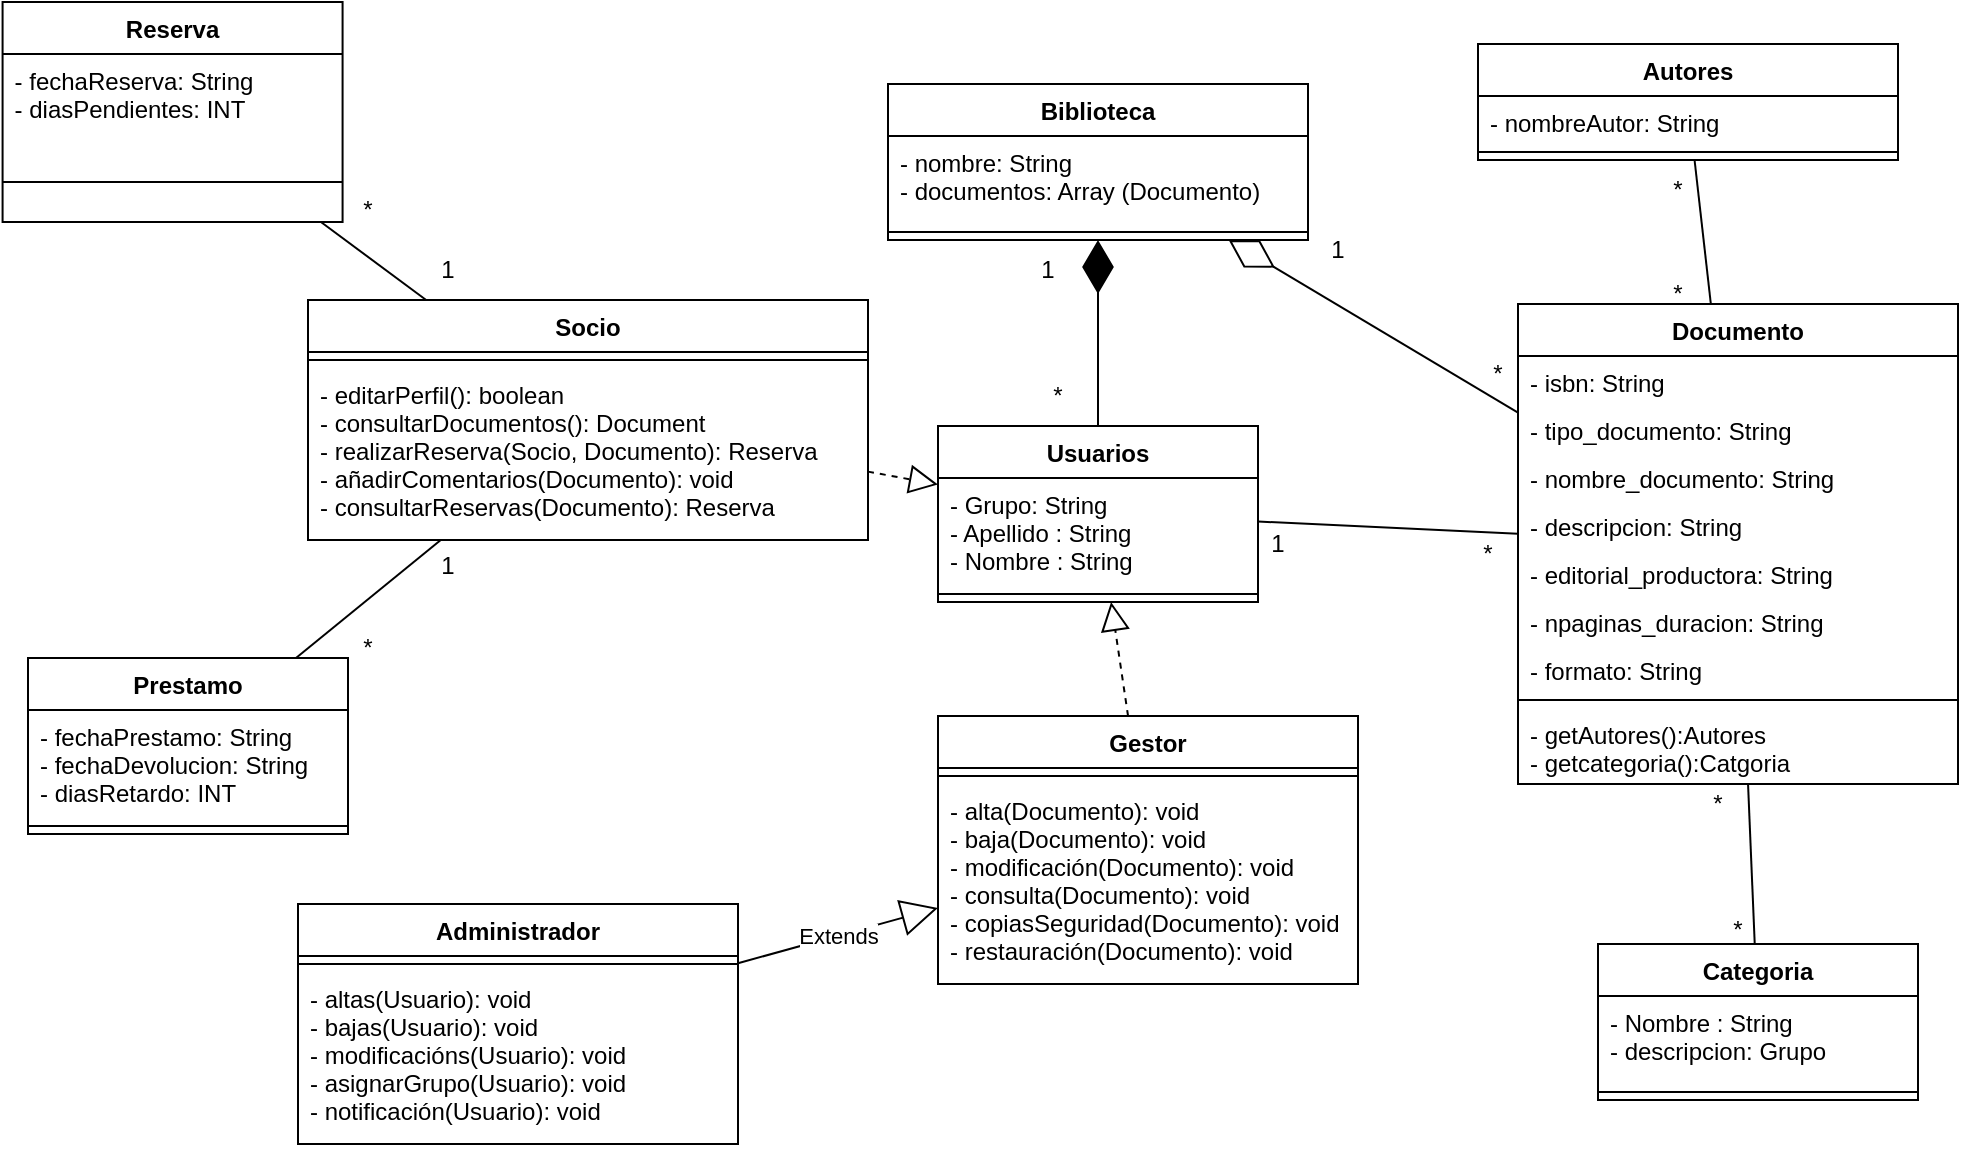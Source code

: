 <mxfile version="21.3.2" type="github">
  <diagram name="Page-1" id="c4acf3e9-155e-7222-9cf6-157b1a14988f">
    <mxGraphModel dx="1964" dy="1621" grid="1" gridSize="10" guides="1" tooltips="1" connect="1" arrows="1" fold="1" page="1" pageScale="1" pageWidth="850" pageHeight="1100" background="none" math="0" shadow="0">
      <root>
        <mxCell id="0" />
        <mxCell id="1" parent="0" />
        <mxCell id="rmwUIwEnUX4lAqP1rtbb-5" value="Usuarios" style="swimlane;fontStyle=1;align=center;verticalAlign=top;childLayout=stackLayout;horizontal=1;startSize=26;horizontalStack=0;resizeParent=1;resizeParentMax=0;resizeLast=0;collapsible=1;marginBottom=0;" parent="1" vertex="1">
          <mxGeometry x="400" y="11" width="160" height="88" as="geometry">
            <mxRectangle x="210" y="10" width="90" height="30" as="alternateBounds" />
          </mxGeometry>
        </mxCell>
        <mxCell id="rmwUIwEnUX4lAqP1rtbb-6" value="- Grupo: String&#xa;- Apellido : String&#xa;- Nombre : String&#xa;" style="text;strokeColor=none;fillColor=none;align=left;verticalAlign=top;spacingLeft=4;spacingRight=4;overflow=hidden;rotatable=0;points=[[0,0.5],[1,0.5]];portConstraint=eastwest;" parent="rmwUIwEnUX4lAqP1rtbb-5" vertex="1">
          <mxGeometry y="26" width="160" height="54" as="geometry" />
        </mxCell>
        <mxCell id="rmwUIwEnUX4lAqP1rtbb-7" value="" style="line;strokeWidth=1;fillColor=none;align=left;verticalAlign=middle;spacingTop=-1;spacingLeft=3;spacingRight=3;rotatable=0;labelPosition=right;points=[];portConstraint=eastwest;strokeColor=inherit;" parent="rmwUIwEnUX4lAqP1rtbb-5" vertex="1">
          <mxGeometry y="80" width="160" height="8" as="geometry" />
        </mxCell>
        <mxCell id="rmwUIwEnUX4lAqP1rtbb-9" value="Administrador" style="swimlane;fontStyle=1;align=center;verticalAlign=top;childLayout=stackLayout;horizontal=1;startSize=26;horizontalStack=0;resizeParent=1;resizeParentMax=0;resizeLast=0;collapsible=1;marginBottom=0;" parent="1" vertex="1">
          <mxGeometry x="80" y="250" width="220" height="120" as="geometry" />
        </mxCell>
        <mxCell id="rmwUIwEnUX4lAqP1rtbb-11" value="" style="line;strokeWidth=1;fillColor=none;align=left;verticalAlign=middle;spacingTop=-1;spacingLeft=3;spacingRight=3;rotatable=0;labelPosition=right;points=[];portConstraint=eastwest;strokeColor=inherit;" parent="rmwUIwEnUX4lAqP1rtbb-9" vertex="1">
          <mxGeometry y="26" width="220" height="8" as="geometry" />
        </mxCell>
        <mxCell id="rmwUIwEnUX4lAqP1rtbb-12" value="- altas(Usuario): void&#xa;- bajas(Usuario): void&#xa;- modificacións(Usuario): void&#xa;- asignarGrupo(Usuario): void&#xa;- notificación(Usuario): void&#xa;" style="text;strokeColor=none;fillColor=none;align=left;verticalAlign=top;spacingLeft=4;spacingRight=4;overflow=hidden;rotatable=0;points=[[0,0.5],[1,0.5]];portConstraint=eastwest;" parent="rmwUIwEnUX4lAqP1rtbb-9" vertex="1">
          <mxGeometry y="34" width="220" height="86" as="geometry" />
        </mxCell>
        <mxCell id="rmwUIwEnUX4lAqP1rtbb-13" value="Gestor" style="swimlane;fontStyle=1;align=center;verticalAlign=top;childLayout=stackLayout;horizontal=1;startSize=26;horizontalStack=0;resizeParent=1;resizeParentMax=0;resizeLast=0;collapsible=1;marginBottom=0;" parent="1" vertex="1">
          <mxGeometry x="400" y="156" width="210" height="134" as="geometry" />
        </mxCell>
        <mxCell id="rmwUIwEnUX4lAqP1rtbb-15" value="" style="line;strokeWidth=1;fillColor=none;align=left;verticalAlign=middle;spacingTop=-1;spacingLeft=3;spacingRight=3;rotatable=0;labelPosition=right;points=[];portConstraint=eastwest;strokeColor=inherit;" parent="rmwUIwEnUX4lAqP1rtbb-13" vertex="1">
          <mxGeometry y="26" width="210" height="8" as="geometry" />
        </mxCell>
        <mxCell id="rmwUIwEnUX4lAqP1rtbb-16" value="- alta(Documento): void&#xa;- baja(Documento): void&#xa;- modificación(Documento): void&#xa;- consulta(Documento): void&#xa;- copiasSeguridad(Documento): void&#xa;- restauración(Documento): void&#xa;&#xa;" style="text;strokeColor=none;fillColor=none;align=left;verticalAlign=top;spacingLeft=4;spacingRight=4;overflow=hidden;rotatable=0;points=[[0,0.5],[1,0.5]];portConstraint=eastwest;" parent="rmwUIwEnUX4lAqP1rtbb-13" vertex="1">
          <mxGeometry y="34" width="210" height="100" as="geometry" />
        </mxCell>
        <mxCell id="rmwUIwEnUX4lAqP1rtbb-17" value="Socio" style="swimlane;fontStyle=1;align=center;verticalAlign=top;childLayout=stackLayout;horizontal=1;startSize=26;horizontalStack=0;resizeParent=1;resizeParentMax=0;resizeLast=0;collapsible=1;marginBottom=0;" parent="1" vertex="1">
          <mxGeometry x="85" y="-52" width="280" height="120" as="geometry" />
        </mxCell>
        <mxCell id="rmwUIwEnUX4lAqP1rtbb-19" value="" style="line;strokeWidth=1;fillColor=none;align=left;verticalAlign=middle;spacingTop=-1;spacingLeft=3;spacingRight=3;rotatable=0;labelPosition=right;points=[];portConstraint=eastwest;strokeColor=inherit;" parent="rmwUIwEnUX4lAqP1rtbb-17" vertex="1">
          <mxGeometry y="26" width="280" height="8" as="geometry" />
        </mxCell>
        <mxCell id="rmwUIwEnUX4lAqP1rtbb-20" value="- editarPerfil(): boolean&#xa;- consultarDocumentos(): Document&#xa;- realizarReserva(Socio, Documento): Reserva&#xa;- añadirComentarios(Documento): void&#xa;- consultarReservas(Documento): Reserva&#xa;&#xa;" style="text;strokeColor=none;fillColor=none;align=left;verticalAlign=top;spacingLeft=4;spacingRight=4;overflow=hidden;rotatable=0;points=[[0,0.5],[1,0.5]];portConstraint=eastwest;" parent="rmwUIwEnUX4lAqP1rtbb-17" vertex="1">
          <mxGeometry y="34" width="280" height="86" as="geometry" />
        </mxCell>
        <mxCell id="rmwUIwEnUX4lAqP1rtbb-21" value="Documento" style="swimlane;fontStyle=1;align=center;verticalAlign=top;childLayout=stackLayout;horizontal=1;startSize=26;horizontalStack=0;resizeParent=1;resizeParentMax=0;resizeLast=0;collapsible=1;marginBottom=0;" parent="1" vertex="1">
          <mxGeometry x="690" y="-50" width="220" height="240" as="geometry">
            <mxRectangle x="735" y="-50" width="110" height="30" as="alternateBounds" />
          </mxGeometry>
        </mxCell>
        <mxCell id="rmwUIwEnUX4lAqP1rtbb-22" value="- isbn: String" style="text;strokeColor=none;fillColor=none;align=left;verticalAlign=top;spacingLeft=4;spacingRight=4;overflow=hidden;rotatable=0;points=[[0,0.5],[1,0.5]];portConstraint=eastwest;" parent="rmwUIwEnUX4lAqP1rtbb-21" vertex="1">
          <mxGeometry y="26" width="220" height="24" as="geometry" />
        </mxCell>
        <mxCell id="QH2LY_XDc_maejHYzju6-23" value="- tipo_documento: String" style="text;strokeColor=none;fillColor=none;align=left;verticalAlign=top;spacingLeft=4;spacingRight=4;overflow=hidden;rotatable=0;points=[[0,0.5],[1,0.5]];portConstraint=eastwest;" parent="rmwUIwEnUX4lAqP1rtbb-21" vertex="1">
          <mxGeometry y="50" width="220" height="24" as="geometry" />
        </mxCell>
        <mxCell id="QH2LY_XDc_maejHYzju6-24" value="- nombre_documento: String" style="text;strokeColor=none;fillColor=none;align=left;verticalAlign=top;spacingLeft=4;spacingRight=4;overflow=hidden;rotatable=0;points=[[0,0.5],[1,0.5]];portConstraint=eastwest;" parent="rmwUIwEnUX4lAqP1rtbb-21" vertex="1">
          <mxGeometry y="74" width="220" height="24" as="geometry" />
        </mxCell>
        <mxCell id="QH2LY_XDc_maejHYzju6-25" value="- descripcion: String" style="text;strokeColor=none;fillColor=none;align=left;verticalAlign=top;spacingLeft=4;spacingRight=4;overflow=hidden;rotatable=0;points=[[0,0.5],[1,0.5]];portConstraint=eastwest;" parent="rmwUIwEnUX4lAqP1rtbb-21" vertex="1">
          <mxGeometry y="98" width="220" height="24" as="geometry" />
        </mxCell>
        <mxCell id="QH2LY_XDc_maejHYzju6-27" value="- editorial_productora: String" style="text;strokeColor=none;fillColor=none;align=left;verticalAlign=top;spacingLeft=4;spacingRight=4;overflow=hidden;rotatable=0;points=[[0,0.5],[1,0.5]];portConstraint=eastwest;" parent="rmwUIwEnUX4lAqP1rtbb-21" vertex="1">
          <mxGeometry y="122" width="220" height="24" as="geometry" />
        </mxCell>
        <mxCell id="QH2LY_XDc_maejHYzju6-28" value="- npaginas_duracion: String" style="text;strokeColor=none;fillColor=none;align=left;verticalAlign=top;spacingLeft=4;spacingRight=4;overflow=hidden;rotatable=0;points=[[0,0.5],[1,0.5]];portConstraint=eastwest;" parent="rmwUIwEnUX4lAqP1rtbb-21" vertex="1">
          <mxGeometry y="146" width="220" height="24" as="geometry" />
        </mxCell>
        <mxCell id="QH2LY_XDc_maejHYzju6-29" value="- formato: String" style="text;strokeColor=none;fillColor=none;align=left;verticalAlign=top;spacingLeft=4;spacingRight=4;overflow=hidden;rotatable=0;points=[[0,0.5],[1,0.5]];portConstraint=eastwest;" parent="rmwUIwEnUX4lAqP1rtbb-21" vertex="1">
          <mxGeometry y="170" width="220" height="24" as="geometry" />
        </mxCell>
        <mxCell id="rmwUIwEnUX4lAqP1rtbb-23" value="" style="line;strokeWidth=1;fillColor=none;align=left;verticalAlign=middle;spacingTop=-1;spacingLeft=3;spacingRight=3;rotatable=0;labelPosition=right;points=[];portConstraint=eastwest;strokeColor=inherit;" parent="rmwUIwEnUX4lAqP1rtbb-21" vertex="1">
          <mxGeometry y="194" width="220" height="8" as="geometry" />
        </mxCell>
        <mxCell id="rmwUIwEnUX4lAqP1rtbb-24" value="- getAutores():Autores&#xa;- getcategoria():Catgoria&#xa;" style="text;strokeColor=none;fillColor=none;align=left;verticalAlign=top;spacingLeft=4;spacingRight=4;overflow=hidden;rotatable=0;points=[[0,0.5],[1,0.5]];portConstraint=eastwest;" parent="rmwUIwEnUX4lAqP1rtbb-21" vertex="1">
          <mxGeometry y="202" width="220" height="38" as="geometry" />
        </mxCell>
        <mxCell id="rmwUIwEnUX4lAqP1rtbb-25" value="Biblioteca" style="swimlane;fontStyle=1;align=center;verticalAlign=top;childLayout=stackLayout;horizontal=1;startSize=26;horizontalStack=0;resizeParent=1;resizeParentMax=0;resizeLast=0;collapsible=1;marginBottom=0;" parent="1" vertex="1">
          <mxGeometry x="375" y="-160" width="210" height="78" as="geometry">
            <mxRectangle x="20" y="10" width="100" height="30" as="alternateBounds" />
          </mxGeometry>
        </mxCell>
        <mxCell id="rmwUIwEnUX4lAqP1rtbb-26" value="- nombre: String&#xa;- documentos: Array (Documento)" style="text;strokeColor=none;fillColor=none;align=left;verticalAlign=top;spacingLeft=4;spacingRight=4;overflow=hidden;rotatable=0;points=[[0,0.5],[1,0.5]];portConstraint=eastwest;" parent="rmwUIwEnUX4lAqP1rtbb-25" vertex="1">
          <mxGeometry y="26" width="210" height="44" as="geometry" />
        </mxCell>
        <mxCell id="rmwUIwEnUX4lAqP1rtbb-27" value="" style="line;strokeWidth=1;fillColor=none;align=left;verticalAlign=middle;spacingTop=-1;spacingLeft=3;spacingRight=3;rotatable=0;labelPosition=right;points=[];portConstraint=eastwest;strokeColor=inherit;" parent="rmwUIwEnUX4lAqP1rtbb-25" vertex="1">
          <mxGeometry y="70" width="210" height="8" as="geometry" />
        </mxCell>
        <mxCell id="rmwUIwEnUX4lAqP1rtbb-34" value="Reserva" style="swimlane;fontStyle=1;align=center;verticalAlign=top;childLayout=stackLayout;horizontal=1;startSize=26;horizontalStack=0;resizeParent=1;resizeParentMax=0;resizeLast=0;collapsible=1;marginBottom=0;" parent="1" vertex="1">
          <mxGeometry x="-67.71" y="-201" width="170" height="110" as="geometry" />
        </mxCell>
        <mxCell id="rmwUIwEnUX4lAqP1rtbb-35" value="- fechaReserva: String&#xa;- diasPendientes: INT&#xa;" style="text;strokeColor=none;fillColor=none;align=left;verticalAlign=top;spacingLeft=4;spacingRight=4;overflow=hidden;rotatable=0;points=[[0,0.5],[1,0.5]];portConstraint=eastwest;" parent="rmwUIwEnUX4lAqP1rtbb-34" vertex="1">
          <mxGeometry y="26" width="170" height="44" as="geometry" />
        </mxCell>
        <mxCell id="rmwUIwEnUX4lAqP1rtbb-36" value="" style="line;strokeWidth=1;fillColor=none;align=left;verticalAlign=middle;spacingTop=-1;spacingLeft=3;spacingRight=3;rotatable=0;labelPosition=right;points=[];portConstraint=eastwest;strokeColor=inherit;" parent="rmwUIwEnUX4lAqP1rtbb-34" vertex="1">
          <mxGeometry y="70" width="170" height="40" as="geometry" />
        </mxCell>
        <mxCell id="rmwUIwEnUX4lAqP1rtbb-41" value="" style="endArrow=diamondThin;endFill=1;endSize=24;html=1;rounded=0;" parent="1" source="rmwUIwEnUX4lAqP1rtbb-5" target="rmwUIwEnUX4lAqP1rtbb-25" edge="1">
          <mxGeometry width="160" relative="1" as="geometry">
            <mxPoint x="320" y="100" as="sourcePoint" />
            <mxPoint x="230" y="100" as="targetPoint" />
          </mxGeometry>
        </mxCell>
        <mxCell id="rmwUIwEnUX4lAqP1rtbb-42" value="1" style="text;html=1;strokeColor=none;fillColor=none;align=center;verticalAlign=middle;whiteSpace=wrap;rounded=0;" parent="1" vertex="1">
          <mxGeometry x="425" y="-82" width="60" height="30" as="geometry" />
        </mxCell>
        <mxCell id="rmwUIwEnUX4lAqP1rtbb-43" value="*" style="text;html=1;strokeColor=none;fillColor=none;align=center;verticalAlign=middle;whiteSpace=wrap;rounded=0;" parent="1" vertex="1">
          <mxGeometry x="430" y="-19" width="60" height="30" as="geometry" />
        </mxCell>
        <mxCell id="rmwUIwEnUX4lAqP1rtbb-51" value="1" style="text;html=1;strokeColor=none;fillColor=none;align=center;verticalAlign=middle;whiteSpace=wrap;rounded=0;" parent="1" vertex="1">
          <mxGeometry x="570" y="-92" width="60" height="30" as="geometry" />
        </mxCell>
        <mxCell id="rmwUIwEnUX4lAqP1rtbb-59" value="*" style="text;html=1;strokeColor=none;fillColor=none;align=center;verticalAlign=middle;whiteSpace=wrap;rounded=0;" parent="1" vertex="1">
          <mxGeometry x="660" y="-30" width="40" height="30" as="geometry" />
        </mxCell>
        <mxCell id="rmwUIwEnUX4lAqP1rtbb-60" value="" style="endArrow=block;dashed=1;endFill=0;endSize=12;html=1;rounded=0;" parent="1" source="rmwUIwEnUX4lAqP1rtbb-17" target="rmwUIwEnUX4lAqP1rtbb-5" edge="1">
          <mxGeometry width="160" relative="1" as="geometry">
            <mxPoint x="150" y="306" as="sourcePoint" />
            <mxPoint x="330" y="51.138" as="targetPoint" />
          </mxGeometry>
        </mxCell>
        <mxCell id="QH2LY_XDc_maejHYzju6-2" value="Autores" style="swimlane;fontStyle=1;align=center;verticalAlign=top;childLayout=stackLayout;horizontal=1;startSize=26;horizontalStack=0;resizeParent=1;resizeParentMax=0;resizeLast=0;collapsible=1;marginBottom=0;" parent="1" vertex="1">
          <mxGeometry x="670" y="-180" width="210" height="58" as="geometry" />
        </mxCell>
        <mxCell id="QH2LY_XDc_maejHYzju6-3" value="- nombreAutor: String&#xa;&#xa;" style="text;strokeColor=none;fillColor=none;align=left;verticalAlign=top;spacingLeft=4;spacingRight=4;overflow=hidden;rotatable=0;points=[[0,0.5],[1,0.5]];portConstraint=eastwest;" parent="QH2LY_XDc_maejHYzju6-2" vertex="1">
          <mxGeometry y="26" width="210" height="24" as="geometry" />
        </mxCell>
        <mxCell id="QH2LY_XDc_maejHYzju6-4" value="" style="line;strokeWidth=1;fillColor=none;align=left;verticalAlign=middle;spacingTop=-1;spacingLeft=3;spacingRight=3;rotatable=0;labelPosition=right;points=[];portConstraint=eastwest;strokeColor=inherit;" parent="QH2LY_XDc_maejHYzju6-2" vertex="1">
          <mxGeometry y="50" width="210" height="8" as="geometry" />
        </mxCell>
        <mxCell id="QH2LY_XDc_maejHYzju6-32" value="" style="endArrow=diamondThin;endFill=0;endSize=24;html=1;rounded=0;" parent="1" source="rmwUIwEnUX4lAqP1rtbb-21" target="rmwUIwEnUX4lAqP1rtbb-25" edge="1">
          <mxGeometry width="160" relative="1" as="geometry">
            <mxPoint x="550" y="260" as="sourcePoint" />
            <mxPoint x="710" y="260" as="targetPoint" />
          </mxGeometry>
        </mxCell>
        <mxCell id="QH2LY_XDc_maejHYzju6-33" value="" style="endArrow=block;dashed=1;endFill=0;endSize=12;html=1;rounded=0;" parent="1" source="rmwUIwEnUX4lAqP1rtbb-13" target="rmwUIwEnUX4lAqP1rtbb-5" edge="1">
          <mxGeometry width="160" relative="1" as="geometry">
            <mxPoint x="550" y="190" as="sourcePoint" />
            <mxPoint x="710" y="190" as="targetPoint" />
          </mxGeometry>
        </mxCell>
        <mxCell id="QH2LY_XDc_maejHYzju6-35" value="Prestamo" style="swimlane;fontStyle=1;align=center;verticalAlign=top;childLayout=stackLayout;horizontal=1;startSize=26;horizontalStack=0;resizeParent=1;resizeParentMax=0;resizeLast=0;collapsible=1;marginBottom=0;" parent="1" vertex="1">
          <mxGeometry x="-55" y="127" width="160" height="88" as="geometry" />
        </mxCell>
        <mxCell id="QH2LY_XDc_maejHYzju6-36" value="- fechaPrestamo: String&#xa;- fechaDevolucion: String&#xa;- diasRetardo: INT&#xa;" style="text;strokeColor=none;fillColor=none;align=left;verticalAlign=top;spacingLeft=4;spacingRight=4;overflow=hidden;rotatable=0;points=[[0,0.5],[1,0.5]];portConstraint=eastwest;" parent="QH2LY_XDc_maejHYzju6-35" vertex="1">
          <mxGeometry y="26" width="160" height="54" as="geometry" />
        </mxCell>
        <mxCell id="QH2LY_XDc_maejHYzju6-37" value="" style="line;strokeWidth=1;fillColor=none;align=left;verticalAlign=middle;spacingTop=-1;spacingLeft=3;spacingRight=3;rotatable=0;labelPosition=right;points=[];portConstraint=eastwest;strokeColor=inherit;" parent="QH2LY_XDc_maejHYzju6-35" vertex="1">
          <mxGeometry y="80" width="160" height="8" as="geometry" />
        </mxCell>
        <mxCell id="QH2LY_XDc_maejHYzju6-38" value="" style="endArrow=none;html=1;rounded=0;" parent="1" source="rmwUIwEnUX4lAqP1rtbb-34" target="rmwUIwEnUX4lAqP1rtbb-17" edge="1">
          <mxGeometry width="50" height="50" relative="1" as="geometry">
            <mxPoint x="367.29" y="-1" as="sourcePoint" />
            <mxPoint x="145.001" y="-40" as="targetPoint" />
          </mxGeometry>
        </mxCell>
        <mxCell id="QH2LY_XDc_maejHYzju6-39" value="" style="endArrow=none;html=1;rounded=0;" parent="1" source="QH2LY_XDc_maejHYzju6-35" target="rmwUIwEnUX4lAqP1rtbb-17" edge="1">
          <mxGeometry width="50" height="50" relative="1" as="geometry">
            <mxPoint x="375" y="-13" as="sourcePoint" />
            <mxPoint x="425" y="-63" as="targetPoint" />
          </mxGeometry>
        </mxCell>
        <mxCell id="QH2LY_XDc_maejHYzju6-40" value="1" style="text;html=1;strokeColor=none;fillColor=none;align=center;verticalAlign=middle;whiteSpace=wrap;rounded=0;" parent="1" vertex="1">
          <mxGeometry x="125" y="-82" width="60" height="30" as="geometry" />
        </mxCell>
        <mxCell id="QH2LY_XDc_maejHYzju6-42" value="*" style="text;html=1;strokeColor=none;fillColor=none;align=center;verticalAlign=middle;whiteSpace=wrap;rounded=0;" parent="1" vertex="1">
          <mxGeometry x="85" y="-112" width="60" height="30" as="geometry" />
        </mxCell>
        <mxCell id="QH2LY_XDc_maejHYzju6-43" value="*" style="text;html=1;strokeColor=none;fillColor=none;align=center;verticalAlign=middle;whiteSpace=wrap;rounded=0;" parent="1" vertex="1">
          <mxGeometry x="85" y="107" width="60" height="30" as="geometry" />
        </mxCell>
        <mxCell id="QH2LY_XDc_maejHYzju6-44" value="1" style="text;html=1;strokeColor=none;fillColor=none;align=center;verticalAlign=middle;whiteSpace=wrap;rounded=0;" parent="1" vertex="1">
          <mxGeometry x="125" y="66" width="60" height="30" as="geometry" />
        </mxCell>
        <mxCell id="QH2LY_XDc_maejHYzju6-54" value="Categoria" style="swimlane;fontStyle=1;align=center;verticalAlign=top;childLayout=stackLayout;horizontal=1;startSize=26;horizontalStack=0;resizeParent=1;resizeParentMax=0;resizeLast=0;collapsible=1;marginBottom=0;" parent="1" vertex="1">
          <mxGeometry x="730" y="270" width="160" height="78" as="geometry">
            <mxRectangle x="210" y="10" width="90" height="30" as="alternateBounds" />
          </mxGeometry>
        </mxCell>
        <mxCell id="QH2LY_XDc_maejHYzju6-55" value="- Nombre : String&#xa;- descripcion: Grupo" style="text;strokeColor=none;fillColor=none;align=left;verticalAlign=top;spacingLeft=4;spacingRight=4;overflow=hidden;rotatable=0;points=[[0,0.5],[1,0.5]];portConstraint=eastwest;" parent="QH2LY_XDc_maejHYzju6-54" vertex="1">
          <mxGeometry y="26" width="160" height="44" as="geometry" />
        </mxCell>
        <mxCell id="QH2LY_XDc_maejHYzju6-56" value="" style="line;strokeWidth=1;fillColor=none;align=left;verticalAlign=middle;spacingTop=-1;spacingLeft=3;spacingRight=3;rotatable=0;labelPosition=right;points=[];portConstraint=eastwest;strokeColor=inherit;" parent="QH2LY_XDc_maejHYzju6-54" vertex="1">
          <mxGeometry y="70" width="160" height="8" as="geometry" />
        </mxCell>
        <mxCell id="Oy3aXheZnYoCtiCBA_rE-3" value="" style="endArrow=none;html=1;rounded=0;" edge="1" parent="1" source="rmwUIwEnUX4lAqP1rtbb-21" target="QH2LY_XDc_maejHYzju6-2">
          <mxGeometry width="50" height="50" relative="1" as="geometry">
            <mxPoint x="360" y="150" as="sourcePoint" />
            <mxPoint x="410" y="90" as="targetPoint" />
          </mxGeometry>
        </mxCell>
        <mxCell id="Oy3aXheZnYoCtiCBA_rE-4" value="" style="endArrow=none;html=1;rounded=0;" edge="1" parent="1" source="QH2LY_XDc_maejHYzju6-54" target="rmwUIwEnUX4lAqP1rtbb-21">
          <mxGeometry width="50" height="50" relative="1" as="geometry">
            <mxPoint x="787" y="-40" as="sourcePoint" />
            <mxPoint x="786" y="-102" as="targetPoint" />
          </mxGeometry>
        </mxCell>
        <mxCell id="Oy3aXheZnYoCtiCBA_rE-5" value="*" style="text;html=1;strokeColor=none;fillColor=none;align=center;verticalAlign=middle;whiteSpace=wrap;rounded=0;" vertex="1" parent="1">
          <mxGeometry x="740" y="-122" width="60" height="30" as="geometry" />
        </mxCell>
        <mxCell id="Oy3aXheZnYoCtiCBA_rE-6" value="*" style="text;html=1;strokeColor=none;fillColor=none;align=center;verticalAlign=middle;whiteSpace=wrap;rounded=0;" vertex="1" parent="1">
          <mxGeometry x="740" y="-70" width="60" height="30" as="geometry" />
        </mxCell>
        <mxCell id="Oy3aXheZnYoCtiCBA_rE-7" value="*" style="text;html=1;strokeColor=none;fillColor=none;align=center;verticalAlign=middle;whiteSpace=wrap;rounded=0;" vertex="1" parent="1">
          <mxGeometry x="760" y="185" width="60" height="30" as="geometry" />
        </mxCell>
        <mxCell id="Oy3aXheZnYoCtiCBA_rE-8" value="*" style="text;html=1;strokeColor=none;fillColor=none;align=center;verticalAlign=middle;whiteSpace=wrap;rounded=0;" vertex="1" parent="1">
          <mxGeometry x="770" y="248" width="60" height="30" as="geometry" />
        </mxCell>
        <mxCell id="Oy3aXheZnYoCtiCBA_rE-10" value="Extends" style="endArrow=block;endSize=16;endFill=0;html=1;rounded=0;" edge="1" parent="1" source="rmwUIwEnUX4lAqP1rtbb-9" target="rmwUIwEnUX4lAqP1rtbb-13">
          <mxGeometry width="160" relative="1" as="geometry">
            <mxPoint x="300" y="110" as="sourcePoint" />
            <mxPoint x="460" y="110" as="targetPoint" />
          </mxGeometry>
        </mxCell>
        <mxCell id="Oy3aXheZnYoCtiCBA_rE-12" value="" style="endArrow=none;html=1;rounded=0;" edge="1" parent="1" source="rmwUIwEnUX4lAqP1rtbb-5" target="rmwUIwEnUX4lAqP1rtbb-21">
          <mxGeometry width="50" height="50" relative="1" as="geometry">
            <mxPoint x="360" y="140" as="sourcePoint" />
            <mxPoint x="410" y="90" as="targetPoint" />
          </mxGeometry>
        </mxCell>
        <mxCell id="Oy3aXheZnYoCtiCBA_rE-13" value="*" style="text;html=1;strokeColor=none;fillColor=none;align=center;verticalAlign=middle;whiteSpace=wrap;rounded=0;" vertex="1" parent="1">
          <mxGeometry x="650" y="60" width="50" height="30" as="geometry" />
        </mxCell>
        <mxCell id="Oy3aXheZnYoCtiCBA_rE-14" value="1" style="text;html=1;strokeColor=none;fillColor=none;align=center;verticalAlign=middle;whiteSpace=wrap;rounded=0;" vertex="1" parent="1">
          <mxGeometry x="540" y="55" width="60" height="30" as="geometry" />
        </mxCell>
      </root>
    </mxGraphModel>
  </diagram>
</mxfile>

